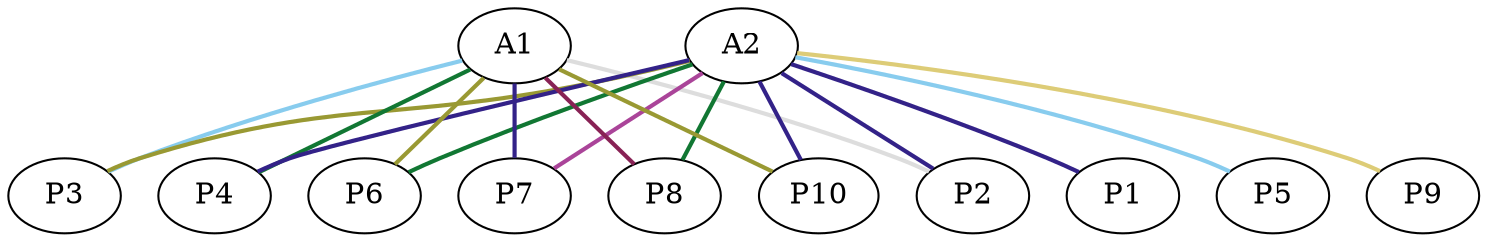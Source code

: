 graph {
	graph [rankdir=BT]
	A1
	A2
	P1
	P1 -- A2 [color="#332288" style=bold]
	P2
	P2 -- A1 [color="#DDDDDD" style=bold]
	P2 -- A2 [color="#332288" style=bold]
	P3
	P3 -- A1 [color="#88CCEE" style=bold]
	P3 -- A2 [color="#999933" style=bold]
	P4
	P4 -- A1 [color="#117733" style=bold]
	P4 -- A2 [color="#332288" style=bold]
	P5
	P5 -- A2 [color="#88CCEE" style=bold]
	P6
	P6 -- A2 [color="#117733" style=bold]
	P6 -- A1 [color="#999933" style=bold]
	P7
	P7 -- A2 [color="#AA4499" style=bold]
	P7 -- A1 [color="#332288" style=bold]
	P8
	P8 -- A2 [color="#117733" style=bold]
	P8 -- A1 [color="#882255" style=bold]
	P9
	P9 -- A2 [color="#DDCC77" style=bold]
	P10
	P10 -- A1 [color="#999933" style=bold]
	P10 -- A2 [color="#332288" style=bold]
}
